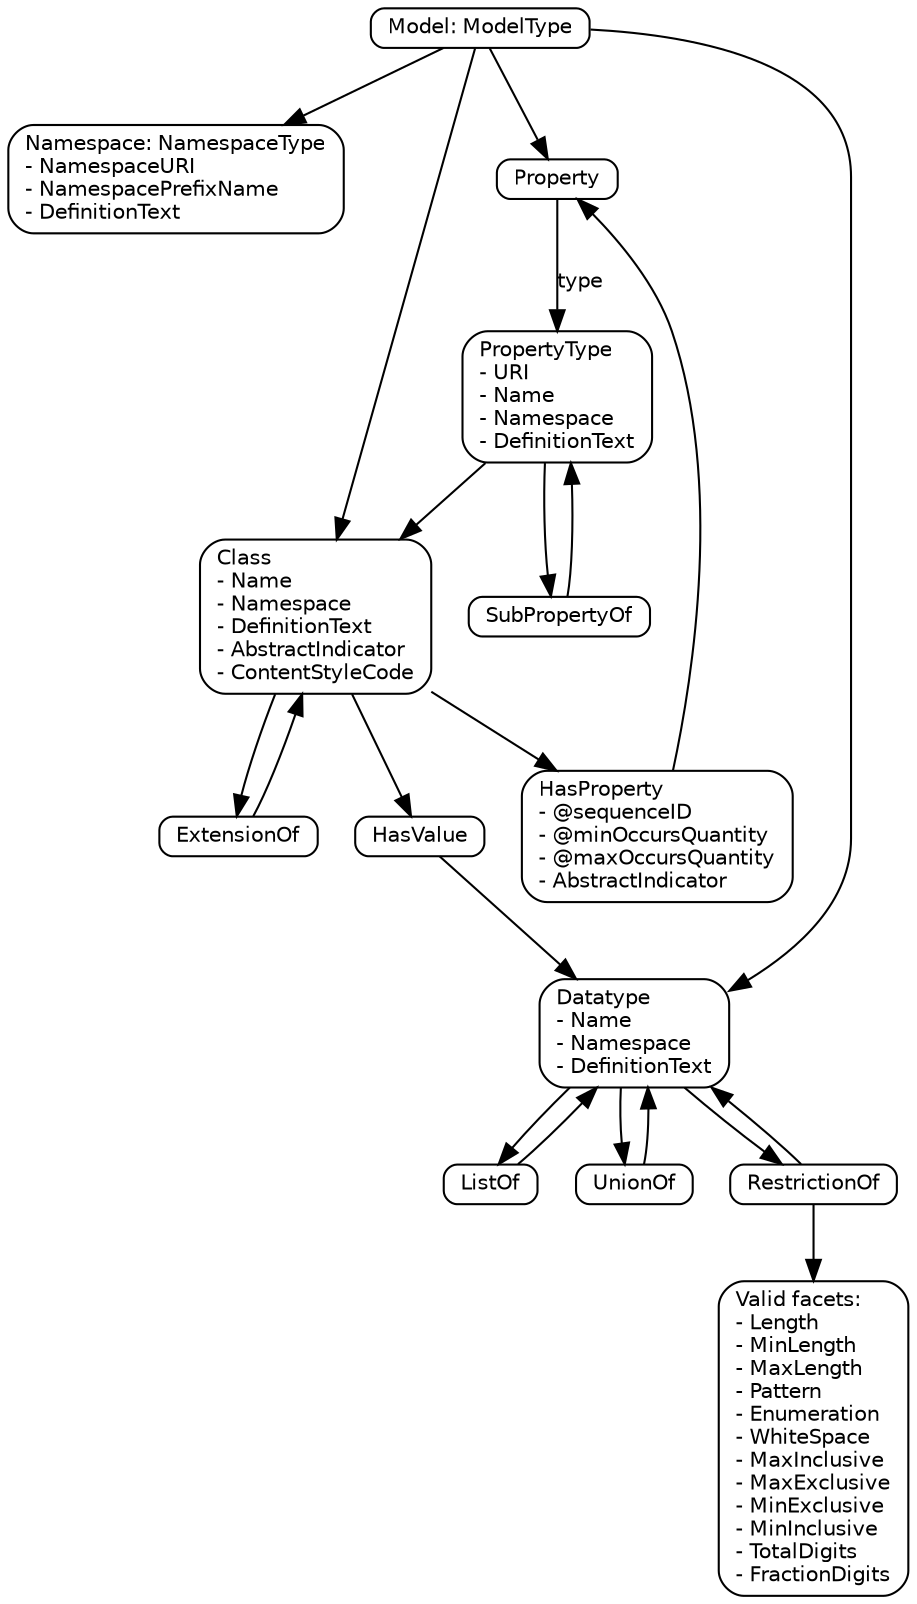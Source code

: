 digraph G {
  edge [fontname = "Helvetica", fontsize = 10, dir = forward];
  node [fontname = "Helvetica", fontsize = 10, width = 0, height = 0, label="\N\l"];
  rankdir = TB;

  node [shape=box,style=rounded,label="\N\l"];

  // model ///////////////////////////////////////////////////////////////////

  Model [label="\N: \NType\l"];
  Model -> { Namespace Property Class Datatype };

  // namespace ///////////////////////////////////////////////////////

  Namespace [label="\N: \NType\l- NamespaceURI\l- NamespacePrefixName\l- DefinitionText\l"];

  // property ///////////////////////////////////////////////////////

  Property [label="\N\l"];
  PropertyType [label="\N\l- URI\l- Name\l- Namespace\l- DefinitionText\l"];
  Property -> PropertyType [label="type"];
  PropertyType -> Class;
  PropertyType -> SubPropertyOf -> PropertyType;

  // class ///////////////////////////////////////////////////////

  Class [label="\N\l- Name\l- Namespace\l- DefinitionText\l- AbstractIndicator\l- ContentStyleCode"];
  Class -> ExtensionOf -> Class;
  Class -> { HasProperty HasValue }
  ExtensionOf [label="\N\l"];
  
  HasValue [label="\N\l"];
  HasValue -> Datatype;

  HasProperty [label="\N\l- @sequenceID\l- @minOccursQuantity\l- @maxOccursQuantity\l- AbstractIndicator\l"];
  HasProperty -> Property;

  // datatype ///////////////////////////////////////////////////////

  Datatype [label="\N\l- Name\l- Namespace\l- DefinitionText\l"];
  Datatype -> ListOf -> Datatype;
  Datatype -> UnionOf -> Datatype;
  Datatype -> RestrictionOf -> Datatype;

  RestrictionOf -> Facets;

  // facets
  edge [dir=back, label="subst"];
  Facets [label="Valid facets:\l- Length\l- MinLength\l- MaxLength\l- Pattern\l- Enumeration\l- WhiteSpace\l- MaxInclusive\l- MaxExclusive\l- MinExclusive\l- MinInclusive\l- TotalDigits\l- FractionDigits\l"];
  
}
